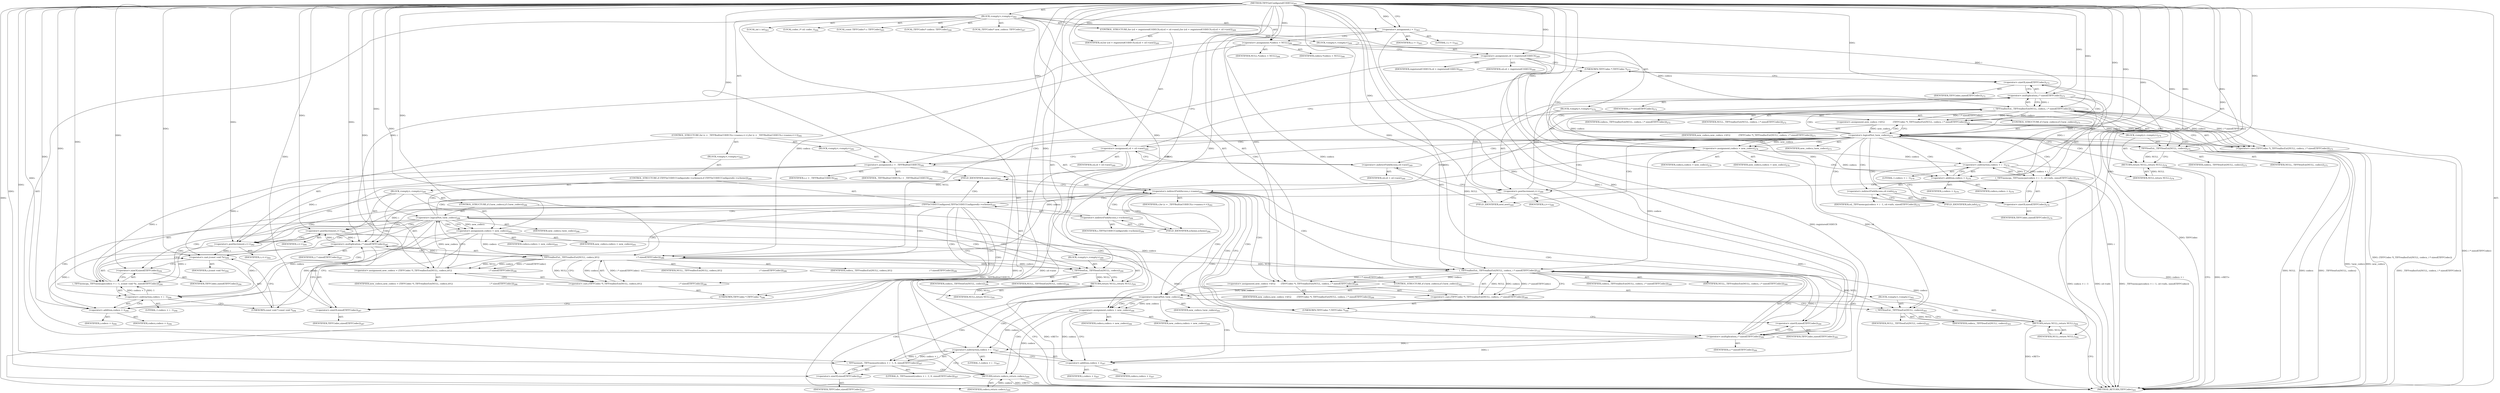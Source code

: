 digraph "TIFFGetConfiguredCODECs" {  
"2289" [label = <(METHOD,TIFFGetConfiguredCODECs)<SUB>261</SUB>> ]
"2290" [label = <(BLOCK,&lt;empty&gt;,&lt;empty&gt;)<SUB>262</SUB>> ]
"2291" [label = <(LOCAL,int i: int)<SUB>263</SUB>> ]
"2292" [label = <(&lt;operator&gt;.assignment,i = 1)<SUB>263</SUB>> ]
"2293" [label = <(IDENTIFIER,i,i = 1)<SUB>263</SUB>> ]
"2294" [label = <(LITERAL,1,i = 1)<SUB>263</SUB>> ]
"2295" [label = <(LOCAL,codec_t* cd: codec_t)<SUB>264</SUB>> ]
"2296" [label = <(LOCAL,const TIFFCodec* c: TIFFCodec)<SUB>265</SUB>> ]
"2297" [label = <(LOCAL,TIFFCodec* codecs: TIFFCodec)<SUB>266</SUB>> ]
"2298" [label = <(&lt;operator&gt;.assignment,*codecs = NULL)<SUB>266</SUB>> ]
"2299" [label = <(IDENTIFIER,codecs,*codecs = NULL)<SUB>266</SUB>> ]
"2300" [label = <(IDENTIFIER,NULL,*codecs = NULL)<SUB>266</SUB>> ]
"2301" [label = <(LOCAL,TIFFCodec* new_codecs: TIFFCodec)<SUB>267</SUB>> ]
"2302" [label = <(CONTROL_STRUCTURE,for (cd = registeredCODECS;cd;cd = cd-&gt;next),for (cd = registeredCODECS;cd;cd = cd-&gt;next))<SUB>269</SUB>> ]
"2303" [label = <(BLOCK,&lt;empty&gt;,&lt;empty&gt;)<SUB>269</SUB>> ]
"2304" [label = <(&lt;operator&gt;.assignment,cd = registeredCODECS)<SUB>269</SUB>> ]
"2305" [label = <(IDENTIFIER,cd,cd = registeredCODECS)<SUB>269</SUB>> ]
"2306" [label = <(IDENTIFIER,registeredCODECS,cd = registeredCODECS)<SUB>269</SUB>> ]
"2307" [label = <(IDENTIFIER,cd,for (cd = registeredCODECS;cd;cd = cd-&gt;next))<SUB>269</SUB>> ]
"2308" [label = <(&lt;operator&gt;.assignment,cd = cd-&gt;next)<SUB>269</SUB>> ]
"2309" [label = <(IDENTIFIER,cd,cd = cd-&gt;next)<SUB>269</SUB>> ]
"2310" [label = <(&lt;operator&gt;.indirectFieldAccess,cd-&gt;next)<SUB>269</SUB>> ]
"2311" [label = <(IDENTIFIER,cd,cd = cd-&gt;next)<SUB>269</SUB>> ]
"2312" [label = <(FIELD_IDENTIFIER,next,next)<SUB>269</SUB>> ]
"2313" [label = <(BLOCK,&lt;empty&gt;,&lt;empty&gt;)<SUB>270</SUB>> ]
"2314" [label = <(&lt;operator&gt;.assignment,new_codecs =\012            (TIFFCodec *)_TIFFreallocExt(NULL, codecs, i * sizeof(TIFFCodec)))<SUB>271</SUB>> ]
"2315" [label = <(IDENTIFIER,new_codecs,new_codecs =\012            (TIFFCodec *)_TIFFreallocExt(NULL, codecs, i * sizeof(TIFFCodec)))<SUB>271</SUB>> ]
"2316" [label = <(&lt;operator&gt;.cast,(TIFFCodec *)_TIFFreallocExt(NULL, codecs, i * sizeof(TIFFCodec)))<SUB>272</SUB>> ]
"2317" [label = <(UNKNOWN,TIFFCodec *,TIFFCodec *)<SUB>272</SUB>> ]
"2318" [label = <(_TIFFreallocExt,_TIFFreallocExt(NULL, codecs, i * sizeof(TIFFCodec)))<SUB>272</SUB>> ]
"2319" [label = <(IDENTIFIER,NULL,_TIFFreallocExt(NULL, codecs, i * sizeof(TIFFCodec)))<SUB>272</SUB>> ]
"2320" [label = <(IDENTIFIER,codecs,_TIFFreallocExt(NULL, codecs, i * sizeof(TIFFCodec)))<SUB>272</SUB>> ]
"2321" [label = <(&lt;operator&gt;.multiplication,i * sizeof(TIFFCodec))<SUB>272</SUB>> ]
"2322" [label = <(IDENTIFIER,i,i * sizeof(TIFFCodec))<SUB>272</SUB>> ]
"2323" [label = <(&lt;operator&gt;.sizeOf,sizeof(TIFFCodec))<SUB>272</SUB>> ]
"2324" [label = <(IDENTIFIER,TIFFCodec,sizeof(TIFFCodec))<SUB>272</SUB>> ]
"2325" [label = <(CONTROL_STRUCTURE,if (!new_codecs),if (!new_codecs))<SUB>273</SUB>> ]
"2326" [label = <(&lt;operator&gt;.logicalNot,!new_codecs)<SUB>273</SUB>> ]
"2327" [label = <(IDENTIFIER,new_codecs,!new_codecs)<SUB>273</SUB>> ]
"2328" [label = <(BLOCK,&lt;empty&gt;,&lt;empty&gt;)<SUB>274</SUB>> ]
"2329" [label = <(_TIFFfreeExt,_TIFFfreeExt(NULL, codecs))<SUB>275</SUB>> ]
"2330" [label = <(IDENTIFIER,NULL,_TIFFfreeExt(NULL, codecs))<SUB>275</SUB>> ]
"2331" [label = <(IDENTIFIER,codecs,_TIFFfreeExt(NULL, codecs))<SUB>275</SUB>> ]
"2332" [label = <(RETURN,return NULL;,return NULL;)<SUB>276</SUB>> ]
"2333" [label = <(IDENTIFIER,NULL,return NULL;)<SUB>276</SUB>> ]
"2334" [label = <(&lt;operator&gt;.assignment,codecs = new_codecs)<SUB>278</SUB>> ]
"2335" [label = <(IDENTIFIER,codecs,codecs = new_codecs)<SUB>278</SUB>> ]
"2336" [label = <(IDENTIFIER,new_codecs,codecs = new_codecs)<SUB>278</SUB>> ]
"2337" [label = <(_TIFFmemcpy,_TIFFmemcpy(codecs + i - 1, cd-&gt;info, sizeof(TIFFCodec)))<SUB>279</SUB>> ]
"2338" [label = <(&lt;operator&gt;.subtraction,codecs + i - 1)<SUB>279</SUB>> ]
"2339" [label = <(&lt;operator&gt;.addition,codecs + i)<SUB>279</SUB>> ]
"2340" [label = <(IDENTIFIER,codecs,codecs + i)<SUB>279</SUB>> ]
"2341" [label = <(IDENTIFIER,i,codecs + i)<SUB>279</SUB>> ]
"2342" [label = <(LITERAL,1,codecs + i - 1)<SUB>279</SUB>> ]
"2343" [label = <(&lt;operator&gt;.indirectFieldAccess,cd-&gt;info)<SUB>279</SUB>> ]
"2344" [label = <(IDENTIFIER,cd,_TIFFmemcpy(codecs + i - 1, cd-&gt;info, sizeof(TIFFCodec)))<SUB>279</SUB>> ]
"2345" [label = <(FIELD_IDENTIFIER,info,info)<SUB>279</SUB>> ]
"2346" [label = <(&lt;operator&gt;.sizeOf,sizeof(TIFFCodec))<SUB>279</SUB>> ]
"2347" [label = <(IDENTIFIER,TIFFCodec,sizeof(TIFFCodec))<SUB>279</SUB>> ]
"2348" [label = <(&lt;operator&gt;.postIncrement,i++)<SUB>280</SUB>> ]
"2349" [label = <(IDENTIFIER,i,i++)<SUB>280</SUB>> ]
"2350" [label = <(CONTROL_STRUCTURE,for (c = _TIFFBuiltinCODECS;c-&gt;name;c++),for (c = _TIFFBuiltinCODECS;c-&gt;name;c++))<SUB>282</SUB>> ]
"2351" [label = <(BLOCK,&lt;empty&gt;,&lt;empty&gt;)<SUB>282</SUB>> ]
"2352" [label = <(&lt;operator&gt;.assignment,c = _TIFFBuiltinCODECS)<SUB>282</SUB>> ]
"2353" [label = <(IDENTIFIER,c,c = _TIFFBuiltinCODECS)<SUB>282</SUB>> ]
"2354" [label = <(IDENTIFIER,_TIFFBuiltinCODECS,c = _TIFFBuiltinCODECS)<SUB>282</SUB>> ]
"2355" [label = <(&lt;operator&gt;.indirectFieldAccess,c-&gt;name)<SUB>282</SUB>> ]
"2356" [label = <(IDENTIFIER,c,for (c = _TIFFBuiltinCODECS;c-&gt;name;c++))<SUB>282</SUB>> ]
"2357" [label = <(FIELD_IDENTIFIER,name,name)<SUB>282</SUB>> ]
"2358" [label = <(&lt;operator&gt;.postIncrement,c++)<SUB>282</SUB>> ]
"2359" [label = <(IDENTIFIER,c,c++)<SUB>282</SUB>> ]
"2360" [label = <(BLOCK,&lt;empty&gt;,&lt;empty&gt;)<SUB>283</SUB>> ]
"2361" [label = <(CONTROL_STRUCTURE,if (TIFFIsCODECConfigured(c-&gt;scheme)),if (TIFFIsCODECConfigured(c-&gt;scheme)))<SUB>284</SUB>> ]
"2362" [label = <(TIFFIsCODECConfigured,TIFFIsCODECConfigured(c-&gt;scheme))<SUB>284</SUB>> ]
"2363" [label = <(&lt;operator&gt;.indirectFieldAccess,c-&gt;scheme)<SUB>284</SUB>> ]
"2364" [label = <(IDENTIFIER,c,TIFFIsCODECConfigured(c-&gt;scheme))<SUB>284</SUB>> ]
"2365" [label = <(FIELD_IDENTIFIER,scheme,scheme)<SUB>284</SUB>> ]
"2366" [label = <(BLOCK,&lt;empty&gt;,&lt;empty&gt;)<SUB>285</SUB>> ]
"2367" [label = <(&lt;operator&gt;.assignment,new_codecs = (TIFFCodec *)_TIFFreallocExt(NULL, codecs,\012                                                      i * sizeof(TIFFCodec)))<SUB>286</SUB>> ]
"2368" [label = <(IDENTIFIER,new_codecs,new_codecs = (TIFFCodec *)_TIFFreallocExt(NULL, codecs,\012                                                      i * sizeof(TIFFCodec)))<SUB>286</SUB>> ]
"2369" [label = <(&lt;operator&gt;.cast,(TIFFCodec *)_TIFFreallocExt(NULL, codecs,\012                                                      i * sizeof(TIFFCodec)))<SUB>286</SUB>> ]
"2370" [label = <(UNKNOWN,TIFFCodec *,TIFFCodec *)<SUB>286</SUB>> ]
"2371" [label = <(_TIFFreallocExt,_TIFFreallocExt(NULL, codecs,\012                                                      i * sizeof(TIFFCodec)))<SUB>286</SUB>> ]
"2372" [label = <(IDENTIFIER,NULL,_TIFFreallocExt(NULL, codecs,\012                                                      i * sizeof(TIFFCodec)))<SUB>286</SUB>> ]
"2373" [label = <(IDENTIFIER,codecs,_TIFFreallocExt(NULL, codecs,\012                                                      i * sizeof(TIFFCodec)))<SUB>286</SUB>> ]
"2374" [label = <(&lt;operator&gt;.multiplication,i * sizeof(TIFFCodec))<SUB>287</SUB>> ]
"2375" [label = <(IDENTIFIER,i,i * sizeof(TIFFCodec))<SUB>287</SUB>> ]
"2376" [label = <(&lt;operator&gt;.sizeOf,sizeof(TIFFCodec))<SUB>287</SUB>> ]
"2377" [label = <(IDENTIFIER,TIFFCodec,sizeof(TIFFCodec))<SUB>287</SUB>> ]
"2378" [label = <(CONTROL_STRUCTURE,if (!new_codecs),if (!new_codecs))<SUB>288</SUB>> ]
"2379" [label = <(&lt;operator&gt;.logicalNot,!new_codecs)<SUB>288</SUB>> ]
"2380" [label = <(IDENTIFIER,new_codecs,!new_codecs)<SUB>288</SUB>> ]
"2381" [label = <(BLOCK,&lt;empty&gt;,&lt;empty&gt;)<SUB>289</SUB>> ]
"2382" [label = <(_TIFFfreeExt,_TIFFfreeExt(NULL, codecs))<SUB>290</SUB>> ]
"2383" [label = <(IDENTIFIER,NULL,_TIFFfreeExt(NULL, codecs))<SUB>290</SUB>> ]
"2384" [label = <(IDENTIFIER,codecs,_TIFFfreeExt(NULL, codecs))<SUB>290</SUB>> ]
"2385" [label = <(RETURN,return NULL;,return NULL;)<SUB>291</SUB>> ]
"2386" [label = <(IDENTIFIER,NULL,return NULL;)<SUB>291</SUB>> ]
"2387" [label = <(&lt;operator&gt;.assignment,codecs = new_codecs)<SUB>293</SUB>> ]
"2388" [label = <(IDENTIFIER,codecs,codecs = new_codecs)<SUB>293</SUB>> ]
"2389" [label = <(IDENTIFIER,new_codecs,codecs = new_codecs)<SUB>293</SUB>> ]
"2390" [label = <(_TIFFmemcpy,_TIFFmemcpy(codecs + i - 1, (const void *)c, sizeof(TIFFCodec)))<SUB>294</SUB>> ]
"2391" [label = <(&lt;operator&gt;.subtraction,codecs + i - 1)<SUB>294</SUB>> ]
"2392" [label = <(&lt;operator&gt;.addition,codecs + i)<SUB>294</SUB>> ]
"2393" [label = <(IDENTIFIER,codecs,codecs + i)<SUB>294</SUB>> ]
"2394" [label = <(IDENTIFIER,i,codecs + i)<SUB>294</SUB>> ]
"2395" [label = <(LITERAL,1,codecs + i - 1)<SUB>294</SUB>> ]
"2396" [label = <(&lt;operator&gt;.cast,(const void *)c)<SUB>294</SUB>> ]
"2397" [label = <(UNKNOWN,const void *,const void *)<SUB>294</SUB>> ]
"2398" [label = <(IDENTIFIER,c,(const void *)c)<SUB>294</SUB>> ]
"2399" [label = <(&lt;operator&gt;.sizeOf,sizeof(TIFFCodec))<SUB>294</SUB>> ]
"2400" [label = <(IDENTIFIER,TIFFCodec,sizeof(TIFFCodec))<SUB>294</SUB>> ]
"2401" [label = <(&lt;operator&gt;.postIncrement,i++)<SUB>295</SUB>> ]
"2402" [label = <(IDENTIFIER,i,i++)<SUB>295</SUB>> ]
"2403" [label = <(&lt;operator&gt;.assignment,new_codecs =\012        (TIFFCodec *)_TIFFreallocExt(NULL, codecs, i * sizeof(TIFFCodec)))<SUB>299</SUB>> ]
"2404" [label = <(IDENTIFIER,new_codecs,new_codecs =\012        (TIFFCodec *)_TIFFreallocExt(NULL, codecs, i * sizeof(TIFFCodec)))<SUB>299</SUB>> ]
"2405" [label = <(&lt;operator&gt;.cast,(TIFFCodec *)_TIFFreallocExt(NULL, codecs, i * sizeof(TIFFCodec)))<SUB>300</SUB>> ]
"2406" [label = <(UNKNOWN,TIFFCodec *,TIFFCodec *)<SUB>300</SUB>> ]
"2407" [label = <(_TIFFreallocExt,_TIFFreallocExt(NULL, codecs, i * sizeof(TIFFCodec)))<SUB>300</SUB>> ]
"2408" [label = <(IDENTIFIER,NULL,_TIFFreallocExt(NULL, codecs, i * sizeof(TIFFCodec)))<SUB>300</SUB>> ]
"2409" [label = <(IDENTIFIER,codecs,_TIFFreallocExt(NULL, codecs, i * sizeof(TIFFCodec)))<SUB>300</SUB>> ]
"2410" [label = <(&lt;operator&gt;.multiplication,i * sizeof(TIFFCodec))<SUB>300</SUB>> ]
"2411" [label = <(IDENTIFIER,i,i * sizeof(TIFFCodec))<SUB>300</SUB>> ]
"2412" [label = <(&lt;operator&gt;.sizeOf,sizeof(TIFFCodec))<SUB>300</SUB>> ]
"2413" [label = <(IDENTIFIER,TIFFCodec,sizeof(TIFFCodec))<SUB>300</SUB>> ]
"2414" [label = <(CONTROL_STRUCTURE,if (!new_codecs),if (!new_codecs))<SUB>301</SUB>> ]
"2415" [label = <(&lt;operator&gt;.logicalNot,!new_codecs)<SUB>301</SUB>> ]
"2416" [label = <(IDENTIFIER,new_codecs,!new_codecs)<SUB>301</SUB>> ]
"2417" [label = <(BLOCK,&lt;empty&gt;,&lt;empty&gt;)<SUB>302</SUB>> ]
"2418" [label = <(_TIFFfreeExt,_TIFFfreeExt(NULL, codecs))<SUB>303</SUB>> ]
"2419" [label = <(IDENTIFIER,NULL,_TIFFfreeExt(NULL, codecs))<SUB>303</SUB>> ]
"2420" [label = <(IDENTIFIER,codecs,_TIFFfreeExt(NULL, codecs))<SUB>303</SUB>> ]
"2421" [label = <(RETURN,return NULL;,return NULL;)<SUB>304</SUB>> ]
"2422" [label = <(IDENTIFIER,NULL,return NULL;)<SUB>304</SUB>> ]
"2423" [label = <(&lt;operator&gt;.assignment,codecs = new_codecs)<SUB>306</SUB>> ]
"2424" [label = <(IDENTIFIER,codecs,codecs = new_codecs)<SUB>306</SUB>> ]
"2425" [label = <(IDENTIFIER,new_codecs,codecs = new_codecs)<SUB>306</SUB>> ]
"2426" [label = <(_TIFFmemset,_TIFFmemset(codecs + i - 1, 0, sizeof(TIFFCodec)))<SUB>307</SUB>> ]
"2427" [label = <(&lt;operator&gt;.subtraction,codecs + i - 1)<SUB>307</SUB>> ]
"2428" [label = <(&lt;operator&gt;.addition,codecs + i)<SUB>307</SUB>> ]
"2429" [label = <(IDENTIFIER,codecs,codecs + i)<SUB>307</SUB>> ]
"2430" [label = <(IDENTIFIER,i,codecs + i)<SUB>307</SUB>> ]
"2431" [label = <(LITERAL,1,codecs + i - 1)<SUB>307</SUB>> ]
"2432" [label = <(LITERAL,0,_TIFFmemset(codecs + i - 1, 0, sizeof(TIFFCodec)))<SUB>307</SUB>> ]
"2433" [label = <(&lt;operator&gt;.sizeOf,sizeof(TIFFCodec))<SUB>307</SUB>> ]
"2434" [label = <(IDENTIFIER,TIFFCodec,sizeof(TIFFCodec))<SUB>307</SUB>> ]
"2435" [label = <(RETURN,return codecs;,return codecs;)<SUB>309</SUB>> ]
"2436" [label = <(IDENTIFIER,codecs,return codecs;)<SUB>309</SUB>> ]
"2437" [label = <(METHOD_RETURN,TIFFCodec)<SUB>261</SUB>> ]
  "2289" -> "2290"  [ label = "AST: "] 
  "2289" -> "2437"  [ label = "AST: "] 
  "2290" -> "2291"  [ label = "AST: "] 
  "2290" -> "2292"  [ label = "AST: "] 
  "2290" -> "2295"  [ label = "AST: "] 
  "2290" -> "2296"  [ label = "AST: "] 
  "2290" -> "2297"  [ label = "AST: "] 
  "2290" -> "2298"  [ label = "AST: "] 
  "2290" -> "2301"  [ label = "AST: "] 
  "2290" -> "2302"  [ label = "AST: "] 
  "2290" -> "2350"  [ label = "AST: "] 
  "2290" -> "2403"  [ label = "AST: "] 
  "2290" -> "2414"  [ label = "AST: "] 
  "2290" -> "2423"  [ label = "AST: "] 
  "2290" -> "2426"  [ label = "AST: "] 
  "2290" -> "2435"  [ label = "AST: "] 
  "2292" -> "2293"  [ label = "AST: "] 
  "2292" -> "2294"  [ label = "AST: "] 
  "2298" -> "2299"  [ label = "AST: "] 
  "2298" -> "2300"  [ label = "AST: "] 
  "2302" -> "2303"  [ label = "AST: "] 
  "2302" -> "2307"  [ label = "AST: "] 
  "2302" -> "2308"  [ label = "AST: "] 
  "2302" -> "2313"  [ label = "AST: "] 
  "2303" -> "2304"  [ label = "AST: "] 
  "2304" -> "2305"  [ label = "AST: "] 
  "2304" -> "2306"  [ label = "AST: "] 
  "2308" -> "2309"  [ label = "AST: "] 
  "2308" -> "2310"  [ label = "AST: "] 
  "2310" -> "2311"  [ label = "AST: "] 
  "2310" -> "2312"  [ label = "AST: "] 
  "2313" -> "2314"  [ label = "AST: "] 
  "2313" -> "2325"  [ label = "AST: "] 
  "2313" -> "2334"  [ label = "AST: "] 
  "2313" -> "2337"  [ label = "AST: "] 
  "2313" -> "2348"  [ label = "AST: "] 
  "2314" -> "2315"  [ label = "AST: "] 
  "2314" -> "2316"  [ label = "AST: "] 
  "2316" -> "2317"  [ label = "AST: "] 
  "2316" -> "2318"  [ label = "AST: "] 
  "2318" -> "2319"  [ label = "AST: "] 
  "2318" -> "2320"  [ label = "AST: "] 
  "2318" -> "2321"  [ label = "AST: "] 
  "2321" -> "2322"  [ label = "AST: "] 
  "2321" -> "2323"  [ label = "AST: "] 
  "2323" -> "2324"  [ label = "AST: "] 
  "2325" -> "2326"  [ label = "AST: "] 
  "2325" -> "2328"  [ label = "AST: "] 
  "2326" -> "2327"  [ label = "AST: "] 
  "2328" -> "2329"  [ label = "AST: "] 
  "2328" -> "2332"  [ label = "AST: "] 
  "2329" -> "2330"  [ label = "AST: "] 
  "2329" -> "2331"  [ label = "AST: "] 
  "2332" -> "2333"  [ label = "AST: "] 
  "2334" -> "2335"  [ label = "AST: "] 
  "2334" -> "2336"  [ label = "AST: "] 
  "2337" -> "2338"  [ label = "AST: "] 
  "2337" -> "2343"  [ label = "AST: "] 
  "2337" -> "2346"  [ label = "AST: "] 
  "2338" -> "2339"  [ label = "AST: "] 
  "2338" -> "2342"  [ label = "AST: "] 
  "2339" -> "2340"  [ label = "AST: "] 
  "2339" -> "2341"  [ label = "AST: "] 
  "2343" -> "2344"  [ label = "AST: "] 
  "2343" -> "2345"  [ label = "AST: "] 
  "2346" -> "2347"  [ label = "AST: "] 
  "2348" -> "2349"  [ label = "AST: "] 
  "2350" -> "2351"  [ label = "AST: "] 
  "2350" -> "2355"  [ label = "AST: "] 
  "2350" -> "2358"  [ label = "AST: "] 
  "2350" -> "2360"  [ label = "AST: "] 
  "2351" -> "2352"  [ label = "AST: "] 
  "2352" -> "2353"  [ label = "AST: "] 
  "2352" -> "2354"  [ label = "AST: "] 
  "2355" -> "2356"  [ label = "AST: "] 
  "2355" -> "2357"  [ label = "AST: "] 
  "2358" -> "2359"  [ label = "AST: "] 
  "2360" -> "2361"  [ label = "AST: "] 
  "2361" -> "2362"  [ label = "AST: "] 
  "2361" -> "2366"  [ label = "AST: "] 
  "2362" -> "2363"  [ label = "AST: "] 
  "2363" -> "2364"  [ label = "AST: "] 
  "2363" -> "2365"  [ label = "AST: "] 
  "2366" -> "2367"  [ label = "AST: "] 
  "2366" -> "2378"  [ label = "AST: "] 
  "2366" -> "2387"  [ label = "AST: "] 
  "2366" -> "2390"  [ label = "AST: "] 
  "2366" -> "2401"  [ label = "AST: "] 
  "2367" -> "2368"  [ label = "AST: "] 
  "2367" -> "2369"  [ label = "AST: "] 
  "2369" -> "2370"  [ label = "AST: "] 
  "2369" -> "2371"  [ label = "AST: "] 
  "2371" -> "2372"  [ label = "AST: "] 
  "2371" -> "2373"  [ label = "AST: "] 
  "2371" -> "2374"  [ label = "AST: "] 
  "2374" -> "2375"  [ label = "AST: "] 
  "2374" -> "2376"  [ label = "AST: "] 
  "2376" -> "2377"  [ label = "AST: "] 
  "2378" -> "2379"  [ label = "AST: "] 
  "2378" -> "2381"  [ label = "AST: "] 
  "2379" -> "2380"  [ label = "AST: "] 
  "2381" -> "2382"  [ label = "AST: "] 
  "2381" -> "2385"  [ label = "AST: "] 
  "2382" -> "2383"  [ label = "AST: "] 
  "2382" -> "2384"  [ label = "AST: "] 
  "2385" -> "2386"  [ label = "AST: "] 
  "2387" -> "2388"  [ label = "AST: "] 
  "2387" -> "2389"  [ label = "AST: "] 
  "2390" -> "2391"  [ label = "AST: "] 
  "2390" -> "2396"  [ label = "AST: "] 
  "2390" -> "2399"  [ label = "AST: "] 
  "2391" -> "2392"  [ label = "AST: "] 
  "2391" -> "2395"  [ label = "AST: "] 
  "2392" -> "2393"  [ label = "AST: "] 
  "2392" -> "2394"  [ label = "AST: "] 
  "2396" -> "2397"  [ label = "AST: "] 
  "2396" -> "2398"  [ label = "AST: "] 
  "2399" -> "2400"  [ label = "AST: "] 
  "2401" -> "2402"  [ label = "AST: "] 
  "2403" -> "2404"  [ label = "AST: "] 
  "2403" -> "2405"  [ label = "AST: "] 
  "2405" -> "2406"  [ label = "AST: "] 
  "2405" -> "2407"  [ label = "AST: "] 
  "2407" -> "2408"  [ label = "AST: "] 
  "2407" -> "2409"  [ label = "AST: "] 
  "2407" -> "2410"  [ label = "AST: "] 
  "2410" -> "2411"  [ label = "AST: "] 
  "2410" -> "2412"  [ label = "AST: "] 
  "2412" -> "2413"  [ label = "AST: "] 
  "2414" -> "2415"  [ label = "AST: "] 
  "2414" -> "2417"  [ label = "AST: "] 
  "2415" -> "2416"  [ label = "AST: "] 
  "2417" -> "2418"  [ label = "AST: "] 
  "2417" -> "2421"  [ label = "AST: "] 
  "2418" -> "2419"  [ label = "AST: "] 
  "2418" -> "2420"  [ label = "AST: "] 
  "2421" -> "2422"  [ label = "AST: "] 
  "2423" -> "2424"  [ label = "AST: "] 
  "2423" -> "2425"  [ label = "AST: "] 
  "2426" -> "2427"  [ label = "AST: "] 
  "2426" -> "2432"  [ label = "AST: "] 
  "2426" -> "2433"  [ label = "AST: "] 
  "2427" -> "2428"  [ label = "AST: "] 
  "2427" -> "2431"  [ label = "AST: "] 
  "2428" -> "2429"  [ label = "AST: "] 
  "2428" -> "2430"  [ label = "AST: "] 
  "2433" -> "2434"  [ label = "AST: "] 
  "2435" -> "2436"  [ label = "AST: "] 
  "2292" -> "2298"  [ label = "CFG: "] 
  "2298" -> "2304"  [ label = "CFG: "] 
  "2403" -> "2415"  [ label = "CFG: "] 
  "2423" -> "2428"  [ label = "CFG: "] 
  "2426" -> "2435"  [ label = "CFG: "] 
  "2435" -> "2437"  [ label = "CFG: "] 
  "2308" -> "2317"  [ label = "CFG: "] 
  "2308" -> "2352"  [ label = "CFG: "] 
  "2355" -> "2365"  [ label = "CFG: "] 
  "2355" -> "2406"  [ label = "CFG: "] 
  "2358" -> "2357"  [ label = "CFG: "] 
  "2405" -> "2403"  [ label = "CFG: "] 
  "2415" -> "2418"  [ label = "CFG: "] 
  "2415" -> "2423"  [ label = "CFG: "] 
  "2427" -> "2433"  [ label = "CFG: "] 
  "2433" -> "2426"  [ label = "CFG: "] 
  "2304" -> "2317"  [ label = "CFG: "] 
  "2304" -> "2352"  [ label = "CFG: "] 
  "2310" -> "2308"  [ label = "CFG: "] 
  "2314" -> "2326"  [ label = "CFG: "] 
  "2334" -> "2339"  [ label = "CFG: "] 
  "2337" -> "2348"  [ label = "CFG: "] 
  "2348" -> "2312"  [ label = "CFG: "] 
  "2352" -> "2357"  [ label = "CFG: "] 
  "2357" -> "2355"  [ label = "CFG: "] 
  "2406" -> "2412"  [ label = "CFG: "] 
  "2407" -> "2405"  [ label = "CFG: "] 
  "2418" -> "2421"  [ label = "CFG: "] 
  "2421" -> "2437"  [ label = "CFG: "] 
  "2428" -> "2427"  [ label = "CFG: "] 
  "2312" -> "2310"  [ label = "CFG: "] 
  "2316" -> "2314"  [ label = "CFG: "] 
  "2326" -> "2329"  [ label = "CFG: "] 
  "2326" -> "2334"  [ label = "CFG: "] 
  "2338" -> "2345"  [ label = "CFG: "] 
  "2343" -> "2346"  [ label = "CFG: "] 
  "2346" -> "2337"  [ label = "CFG: "] 
  "2362" -> "2370"  [ label = "CFG: "] 
  "2362" -> "2358"  [ label = "CFG: "] 
  "2410" -> "2407"  [ label = "CFG: "] 
  "2317" -> "2323"  [ label = "CFG: "] 
  "2318" -> "2316"  [ label = "CFG: "] 
  "2329" -> "2332"  [ label = "CFG: "] 
  "2332" -> "2437"  [ label = "CFG: "] 
  "2339" -> "2338"  [ label = "CFG: "] 
  "2345" -> "2343"  [ label = "CFG: "] 
  "2363" -> "2362"  [ label = "CFG: "] 
  "2367" -> "2379"  [ label = "CFG: "] 
  "2387" -> "2392"  [ label = "CFG: "] 
  "2390" -> "2401"  [ label = "CFG: "] 
  "2401" -> "2358"  [ label = "CFG: "] 
  "2412" -> "2410"  [ label = "CFG: "] 
  "2321" -> "2318"  [ label = "CFG: "] 
  "2365" -> "2363"  [ label = "CFG: "] 
  "2369" -> "2367"  [ label = "CFG: "] 
  "2379" -> "2382"  [ label = "CFG: "] 
  "2379" -> "2387"  [ label = "CFG: "] 
  "2391" -> "2397"  [ label = "CFG: "] 
  "2396" -> "2399"  [ label = "CFG: "] 
  "2399" -> "2390"  [ label = "CFG: "] 
  "2323" -> "2321"  [ label = "CFG: "] 
  "2370" -> "2376"  [ label = "CFG: "] 
  "2371" -> "2369"  [ label = "CFG: "] 
  "2382" -> "2385"  [ label = "CFG: "] 
  "2385" -> "2437"  [ label = "CFG: "] 
  "2392" -> "2391"  [ label = "CFG: "] 
  "2397" -> "2396"  [ label = "CFG: "] 
  "2374" -> "2371"  [ label = "CFG: "] 
  "2376" -> "2374"  [ label = "CFG: "] 
  "2289" -> "2292"  [ label = "CFG: "] 
  "2421" -> "2437"  [ label = "DDG: &lt;RET&gt;"] 
  "2332" -> "2437"  [ label = "DDG: &lt;RET&gt;"] 
  "2435" -> "2437"  [ label = "DDG: &lt;RET&gt;"] 
  "2385" -> "2437"  [ label = "DDG: &lt;RET&gt;"] 
  "2304" -> "2437"  [ label = "DDG: cd"] 
  "2321" -> "2437"  [ label = "DDG: i"] 
  "2323" -> "2437"  [ label = "DDG: TIFFCodec"] 
  "2318" -> "2437"  [ label = "DDG: i * sizeof(TIFFCodec)"] 
  "2316" -> "2437"  [ label = "DDG: _TIFFreallocExt(NULL, codecs, i * sizeof(TIFFCodec))"] 
  "2314" -> "2437"  [ label = "DDG: (TIFFCodec *)_TIFFreallocExt(NULL, codecs, i * sizeof(TIFFCodec))"] 
  "2326" -> "2437"  [ label = "DDG: new_codecs"] 
  "2326" -> "2437"  [ label = "DDG: !new_codecs"] 
  "2338" -> "2437"  [ label = "DDG: codecs + i"] 
  "2337" -> "2437"  [ label = "DDG: codecs + i - 1"] 
  "2337" -> "2437"  [ label = "DDG: cd-&gt;info"] 
  "2337" -> "2437"  [ label = "DDG: _TIFFmemcpy(codecs + i - 1, cd-&gt;info, sizeof(TIFFCodec))"] 
  "2308" -> "2437"  [ label = "DDG: cd"] 
  "2308" -> "2437"  [ label = "DDG: cd-&gt;next"] 
  "2329" -> "2437"  [ label = "DDG: NULL"] 
  "2329" -> "2437"  [ label = "DDG: codecs"] 
  "2329" -> "2437"  [ label = "DDG: _TIFFfreeExt(NULL, codecs)"] 
  "2304" -> "2437"  [ label = "DDG: registeredCODECS"] 
  "2352" -> "2437"  [ label = "DDG: _TIFFBuiltinCODECS"] 
  "2289" -> "2292"  [ label = "DDG: "] 
  "2289" -> "2298"  [ label = "DDG: "] 
  "2407" -> "2403"  [ label = "DDG: NULL"] 
  "2407" -> "2403"  [ label = "DDG: codecs"] 
  "2407" -> "2403"  [ label = "DDG: i * sizeof(TIFFCodec)"] 
  "2415" -> "2423"  [ label = "DDG: new_codecs"] 
  "2289" -> "2423"  [ label = "DDG: "] 
  "2436" -> "2435"  [ label = "DDG: codecs"] 
  "2423" -> "2435"  [ label = "DDG: codecs"] 
  "2289" -> "2435"  [ label = "DDG: "] 
  "2289" -> "2307"  [ label = "DDG: "] 
  "2289" -> "2403"  [ label = "DDG: "] 
  "2427" -> "2426"  [ label = "DDG: codecs + i"] 
  "2427" -> "2426"  [ label = "DDG: 1"] 
  "2289" -> "2426"  [ label = "DDG: "] 
  "2289" -> "2436"  [ label = "DDG: "] 
  "2289" -> "2304"  [ label = "DDG: "] 
  "2289" -> "2308"  [ label = "DDG: "] 
  "2318" -> "2314"  [ label = "DDG: NULL"] 
  "2318" -> "2314"  [ label = "DDG: codecs"] 
  "2318" -> "2314"  [ label = "DDG: i * sizeof(TIFFCodec)"] 
  "2326" -> "2334"  [ label = "DDG: new_codecs"] 
  "2289" -> "2334"  [ label = "DDG: "] 
  "2289" -> "2352"  [ label = "DDG: "] 
  "2352" -> "2358"  [ label = "DDG: c"] 
  "2289" -> "2358"  [ label = "DDG: "] 
  "2407" -> "2405"  [ label = "DDG: NULL"] 
  "2407" -> "2405"  [ label = "DDG: codecs"] 
  "2407" -> "2405"  [ label = "DDG: i * sizeof(TIFFCodec)"] 
  "2403" -> "2415"  [ label = "DDG: new_codecs"] 
  "2289" -> "2415"  [ label = "DDG: "] 
  "2422" -> "2421"  [ label = "DDG: NULL"] 
  "2418" -> "2421"  [ label = "DDG: NULL"] 
  "2423" -> "2427"  [ label = "DDG: codecs"] 
  "2289" -> "2427"  [ label = "DDG: "] 
  "2410" -> "2427"  [ label = "DDG: i"] 
  "2289" -> "2433"  [ label = "DDG: "] 
  "2289" -> "2314"  [ label = "DDG: "] 
  "2338" -> "2337"  [ label = "DDG: codecs + i"] 
  "2338" -> "2337"  [ label = "DDG: 1"] 
  "2289" -> "2337"  [ label = "DDG: "] 
  "2289" -> "2348"  [ label = "DDG: "] 
  "2321" -> "2348"  [ label = "DDG: i"] 
  "2371" -> "2407"  [ label = "DDG: NULL"] 
  "2318" -> "2407"  [ label = "DDG: NULL"] 
  "2289" -> "2407"  [ label = "DDG: "] 
  "2298" -> "2407"  [ label = "DDG: codecs"] 
  "2387" -> "2407"  [ label = "DDG: codecs"] 
  "2334" -> "2407"  [ label = "DDG: codecs"] 
  "2410" -> "2407"  [ label = "DDG: i"] 
  "2407" -> "2418"  [ label = "DDG: NULL"] 
  "2289" -> "2418"  [ label = "DDG: "] 
  "2407" -> "2418"  [ label = "DDG: codecs"] 
  "2289" -> "2422"  [ label = "DDG: "] 
  "2423" -> "2428"  [ label = "DDG: codecs"] 
  "2289" -> "2428"  [ label = "DDG: "] 
  "2410" -> "2428"  [ label = "DDG: i"] 
  "2318" -> "2316"  [ label = "DDG: NULL"] 
  "2318" -> "2316"  [ label = "DDG: codecs"] 
  "2318" -> "2316"  [ label = "DDG: i * sizeof(TIFFCodec)"] 
  "2314" -> "2326"  [ label = "DDG: new_codecs"] 
  "2289" -> "2326"  [ label = "DDG: "] 
  "2333" -> "2332"  [ label = "DDG: NULL"] 
  "2329" -> "2332"  [ label = "DDG: NULL"] 
  "2334" -> "2338"  [ label = "DDG: codecs"] 
  "2289" -> "2338"  [ label = "DDG: "] 
  "2321" -> "2338"  [ label = "DDG: i"] 
  "2289" -> "2346"  [ label = "DDG: "] 
  "2371" -> "2367"  [ label = "DDG: NULL"] 
  "2371" -> "2367"  [ label = "DDG: codecs"] 
  "2371" -> "2367"  [ label = "DDG: i * sizeof(TIFFCodec)"] 
  "2379" -> "2387"  [ label = "DDG: new_codecs"] 
  "2289" -> "2387"  [ label = "DDG: "] 
  "2292" -> "2410"  [ label = "DDG: i"] 
  "2401" -> "2410"  [ label = "DDG: i"] 
  "2348" -> "2410"  [ label = "DDG: i"] 
  "2289" -> "2410"  [ label = "DDG: "] 
  "2289" -> "2318"  [ label = "DDG: "] 
  "2298" -> "2318"  [ label = "DDG: codecs"] 
  "2334" -> "2318"  [ label = "DDG: codecs"] 
  "2321" -> "2318"  [ label = "DDG: i"] 
  "2318" -> "2329"  [ label = "DDG: NULL"] 
  "2289" -> "2329"  [ label = "DDG: "] 
  "2318" -> "2329"  [ label = "DDG: codecs"] 
  "2289" -> "2333"  [ label = "DDG: "] 
  "2334" -> "2339"  [ label = "DDG: codecs"] 
  "2289" -> "2339"  [ label = "DDG: "] 
  "2321" -> "2339"  [ label = "DDG: i"] 
  "2289" -> "2367"  [ label = "DDG: "] 
  "2391" -> "2390"  [ label = "DDG: codecs + i"] 
  "2391" -> "2390"  [ label = "DDG: 1"] 
  "2352" -> "2390"  [ label = "DDG: c"] 
  "2358" -> "2390"  [ label = "DDG: c"] 
  "2289" -> "2390"  [ label = "DDG: "] 
  "2289" -> "2401"  [ label = "DDG: "] 
  "2374" -> "2401"  [ label = "DDG: i"] 
  "2289" -> "2412"  [ label = "DDG: "] 
  "2292" -> "2321"  [ label = "DDG: i"] 
  "2348" -> "2321"  [ label = "DDG: i"] 
  "2289" -> "2321"  [ label = "DDG: "] 
  "2371" -> "2369"  [ label = "DDG: NULL"] 
  "2371" -> "2369"  [ label = "DDG: codecs"] 
  "2371" -> "2369"  [ label = "DDG: i * sizeof(TIFFCodec)"] 
  "2367" -> "2379"  [ label = "DDG: new_codecs"] 
  "2289" -> "2379"  [ label = "DDG: "] 
  "2386" -> "2385"  [ label = "DDG: NULL"] 
  "2382" -> "2385"  [ label = "DDG: NULL"] 
  "2387" -> "2391"  [ label = "DDG: codecs"] 
  "2289" -> "2391"  [ label = "DDG: "] 
  "2374" -> "2391"  [ label = "DDG: i"] 
  "2352" -> "2396"  [ label = "DDG: c"] 
  "2358" -> "2396"  [ label = "DDG: c"] 
  "2289" -> "2396"  [ label = "DDG: "] 
  "2289" -> "2399"  [ label = "DDG: "] 
  "2289" -> "2323"  [ label = "DDG: "] 
  "2318" -> "2371"  [ label = "DDG: NULL"] 
  "2289" -> "2371"  [ label = "DDG: "] 
  "2298" -> "2371"  [ label = "DDG: codecs"] 
  "2387" -> "2371"  [ label = "DDG: codecs"] 
  "2334" -> "2371"  [ label = "DDG: codecs"] 
  "2374" -> "2371"  [ label = "DDG: i"] 
  "2371" -> "2382"  [ label = "DDG: NULL"] 
  "2289" -> "2382"  [ label = "DDG: "] 
  "2371" -> "2382"  [ label = "DDG: codecs"] 
  "2289" -> "2386"  [ label = "DDG: "] 
  "2387" -> "2392"  [ label = "DDG: codecs"] 
  "2289" -> "2392"  [ label = "DDG: "] 
  "2374" -> "2392"  [ label = "DDG: i"] 
  "2292" -> "2374"  [ label = "DDG: i"] 
  "2401" -> "2374"  [ label = "DDG: i"] 
  "2348" -> "2374"  [ label = "DDG: i"] 
  "2289" -> "2374"  [ label = "DDG: "] 
  "2289" -> "2376"  [ label = "DDG: "] 
  "2355" -> "2403"  [ label = "CDG: "] 
  "2355" -> "2410"  [ label = "CDG: "] 
  "2355" -> "2412"  [ label = "CDG: "] 
  "2355" -> "2405"  [ label = "CDG: "] 
  "2355" -> "2363"  [ label = "CDG: "] 
  "2355" -> "2365"  [ label = "CDG: "] 
  "2355" -> "2407"  [ label = "CDG: "] 
  "2355" -> "2415"  [ label = "CDG: "] 
  "2355" -> "2362"  [ label = "CDG: "] 
  "2355" -> "2406"  [ label = "CDG: "] 
  "2415" -> "2423"  [ label = "CDG: "] 
  "2415" -> "2421"  [ label = "CDG: "] 
  "2415" -> "2418"  [ label = "CDG: "] 
  "2415" -> "2428"  [ label = "CDG: "] 
  "2415" -> "2435"  [ label = "CDG: "] 
  "2415" -> "2433"  [ label = "CDG: "] 
  "2415" -> "2427"  [ label = "CDG: "] 
  "2415" -> "2426"  [ label = "CDG: "] 
  "2326" -> "2310"  [ label = "CDG: "] 
  "2326" -> "2348"  [ label = "CDG: "] 
  "2326" -> "2308"  [ label = "CDG: "] 
  "2326" -> "2329"  [ label = "CDG: "] 
  "2326" -> "2345"  [ label = "CDG: "] 
  "2326" -> "2337"  [ label = "CDG: "] 
  "2326" -> "2343"  [ label = "CDG: "] 
  "2326" -> "2334"  [ label = "CDG: "] 
  "2326" -> "2339"  [ label = "CDG: "] 
  "2326" -> "2338"  [ label = "CDG: "] 
  "2326" -> "2346"  [ label = "CDG: "] 
  "2326" -> "2312"  [ label = "CDG: "] 
  "2326" -> "2332"  [ label = "CDG: "] 
  "2326" -> "2314"  [ label = "CDG: "] 
  "2326" -> "2352"  [ label = "CDG: "] 
  "2326" -> "2316"  [ label = "CDG: "] 
  "2326" -> "2318"  [ label = "CDG: "] 
  "2326" -> "2321"  [ label = "CDG: "] 
  "2326" -> "2357"  [ label = "CDG: "] 
  "2326" -> "2326"  [ label = "CDG: "] 
  "2326" -> "2317"  [ label = "CDG: "] 
  "2326" -> "2355"  [ label = "CDG: "] 
  "2326" -> "2323"  [ label = "CDG: "] 
  "2362" -> "2369"  [ label = "CDG: "] 
  "2362" -> "2374"  [ label = "CDG: "] 
  "2362" -> "2371"  [ label = "CDG: "] 
  "2362" -> "2379"  [ label = "CDG: "] 
  "2362" -> "2357"  [ label = "CDG: "] 
  "2362" -> "2376"  [ label = "CDG: "] 
  "2362" -> "2355"  [ label = "CDG: "] 
  "2362" -> "2370"  [ label = "CDG: "] 
  "2362" -> "2367"  [ label = "CDG: "] 
  "2362" -> "2358"  [ label = "CDG: "] 
  "2379" -> "2385"  [ label = "CDG: "] 
  "2379" -> "2391"  [ label = "CDG: "] 
  "2379" -> "2397"  [ label = "CDG: "] 
  "2379" -> "2387"  [ label = "CDG: "] 
  "2379" -> "2382"  [ label = "CDG: "] 
  "2379" -> "2390"  [ label = "CDG: "] 
  "2379" -> "2396"  [ label = "CDG: "] 
  "2379" -> "2399"  [ label = "CDG: "] 
  "2379" -> "2357"  [ label = "CDG: "] 
  "2379" -> "2355"  [ label = "CDG: "] 
  "2379" -> "2401"  [ label = "CDG: "] 
  "2379" -> "2358"  [ label = "CDG: "] 
  "2379" -> "2392"  [ label = "CDG: "] 
}
